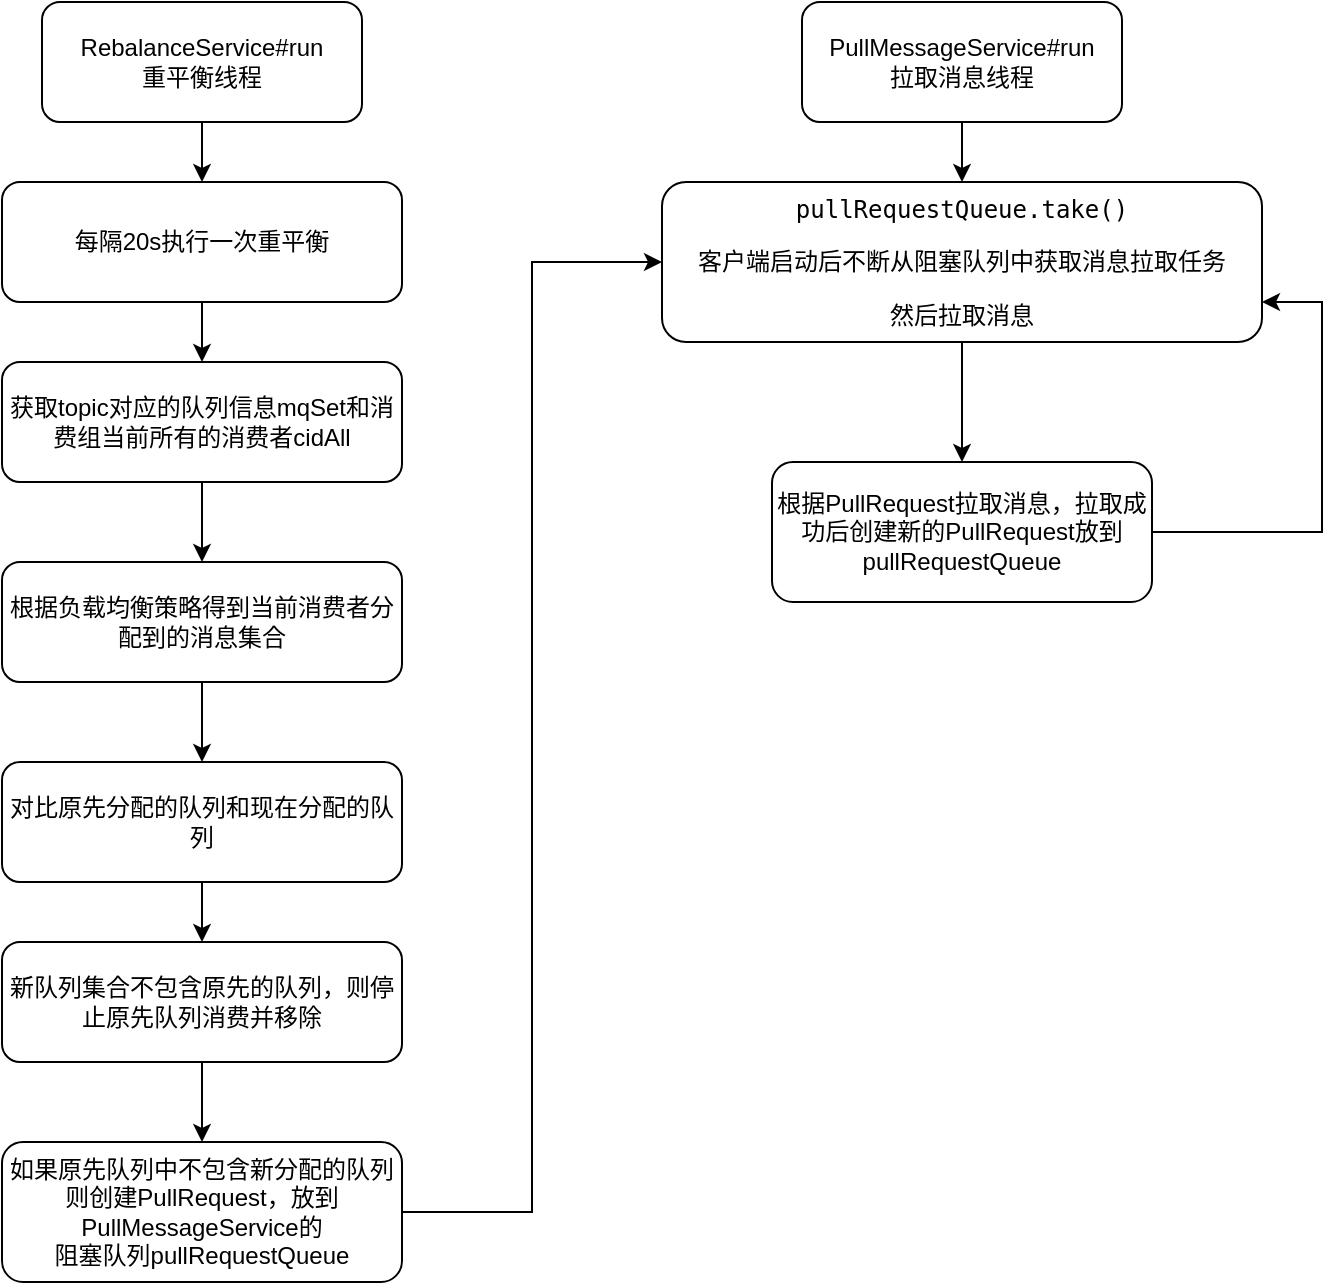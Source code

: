 <mxfile version="14.6.13" type="github">
  <diagram id="ggHOKOFDzpn5by2C9Cfr" name="Page-1">
    <mxGraphModel dx="946" dy="536" grid="1" gridSize="10" guides="1" tooltips="1" connect="1" arrows="1" fold="1" page="1" pageScale="1" pageWidth="827" pageHeight="1169" math="0" shadow="0">
      <root>
        <mxCell id="0" />
        <mxCell id="1" parent="0" />
        <mxCell id="HPDDb3DJ2kam_rR2778l-2" value="" style="edgeStyle=orthogonalEdgeStyle;rounded=0;orthogonalLoop=1;jettySize=auto;html=1;" edge="1" parent="1" source="WXPuARuU6ua65XFEVFct-1" target="WXPuARuU6ua65XFEVFct-2">
          <mxGeometry relative="1" as="geometry" />
        </mxCell>
        <mxCell id="WXPuARuU6ua65XFEVFct-1" value="RebalanceService#run&lt;br&gt;重平衡线程" style="rounded=1;whiteSpace=wrap;html=1;" parent="1" vertex="1">
          <mxGeometry x="140" y="210" width="160" height="60" as="geometry" />
        </mxCell>
        <mxCell id="HPDDb3DJ2kam_rR2778l-3" value="" style="edgeStyle=orthogonalEdgeStyle;rounded=0;orthogonalLoop=1;jettySize=auto;html=1;" edge="1" parent="1" source="WXPuARuU6ua65XFEVFct-2" target="WXPuARuU6ua65XFEVFct-3">
          <mxGeometry relative="1" as="geometry" />
        </mxCell>
        <mxCell id="WXPuARuU6ua65XFEVFct-2" value="每隔20s执行一次重平衡" style="rounded=1;whiteSpace=wrap;html=1;" parent="1" vertex="1">
          <mxGeometry x="120" y="300" width="200" height="60" as="geometry" />
        </mxCell>
        <mxCell id="HPDDb3DJ2kam_rR2778l-4" value="" style="edgeStyle=orthogonalEdgeStyle;rounded=0;orthogonalLoop=1;jettySize=auto;html=1;" edge="1" parent="1" source="WXPuARuU6ua65XFEVFct-3" target="WXPuARuU6ua65XFEVFct-4">
          <mxGeometry relative="1" as="geometry" />
        </mxCell>
        <mxCell id="WXPuARuU6ua65XFEVFct-3" value="获取topic对应的队列信息mqSet和消费组当前所有的消费者cidAll" style="rounded=1;whiteSpace=wrap;html=1;" parent="1" vertex="1">
          <mxGeometry x="120" y="390" width="200" height="60" as="geometry" />
        </mxCell>
        <mxCell id="HPDDb3DJ2kam_rR2778l-5" value="" style="edgeStyle=orthogonalEdgeStyle;rounded=0;orthogonalLoop=1;jettySize=auto;html=1;" edge="1" parent="1" source="WXPuARuU6ua65XFEVFct-4" target="JfR4FzNuTfF0PEwEgTeS-1">
          <mxGeometry relative="1" as="geometry" />
        </mxCell>
        <mxCell id="WXPuARuU6ua65XFEVFct-4" value="根据负载均衡策略得到当前消费者分配到的消息集合" style="rounded=1;whiteSpace=wrap;html=1;" parent="1" vertex="1">
          <mxGeometry x="120" y="490" width="200" height="60" as="geometry" />
        </mxCell>
        <mxCell id="HPDDb3DJ2kam_rR2778l-6" value="" style="edgeStyle=orthogonalEdgeStyle;rounded=0;orthogonalLoop=1;jettySize=auto;html=1;" edge="1" parent="1" source="JfR4FzNuTfF0PEwEgTeS-1" target="HPDDb3DJ2kam_rR2778l-1">
          <mxGeometry relative="1" as="geometry" />
        </mxCell>
        <mxCell id="JfR4FzNuTfF0PEwEgTeS-1" value="对比原先分配的队列和现在分配的队列" style="rounded=1;whiteSpace=wrap;html=1;" parent="1" vertex="1">
          <mxGeometry x="120" y="590" width="200" height="60" as="geometry" />
        </mxCell>
        <mxCell id="JfR4FzNuTfF0PEwEgTeS-7" style="edgeStyle=orthogonalEdgeStyle;rounded=0;orthogonalLoop=1;jettySize=auto;html=1;entryX=0.5;entryY=0;entryDx=0;entryDy=0;" parent="1" source="JfR4FzNuTfF0PEwEgTeS-2" target="JfR4FzNuTfF0PEwEgTeS-3" edge="1">
          <mxGeometry relative="1" as="geometry" />
        </mxCell>
        <mxCell id="JfR4FzNuTfF0PEwEgTeS-2" value="PullMessageService#run&lt;br&gt;拉取消息线程" style="rounded=1;whiteSpace=wrap;html=1;" parent="1" vertex="1">
          <mxGeometry x="520" y="210" width="160" height="60" as="geometry" />
        </mxCell>
        <mxCell id="JfR4FzNuTfF0PEwEgTeS-8" value="" style="edgeStyle=orthogonalEdgeStyle;rounded=0;orthogonalLoop=1;jettySize=auto;html=1;" parent="1" source="JfR4FzNuTfF0PEwEgTeS-3" target="JfR4FzNuTfF0PEwEgTeS-6" edge="1">
          <mxGeometry relative="1" as="geometry" />
        </mxCell>
        <mxCell id="JfR4FzNuTfF0PEwEgTeS-3" value="&lt;pre&gt;pullRequestQueue.take()&lt;/pre&gt;&lt;pre&gt;&lt;pre&gt;客户端启动后不断从阻塞队列中获取消息拉取任务&lt;/pre&gt;&lt;pre&gt;然后拉取消息&lt;/pre&gt;&lt;/pre&gt;" style="rounded=1;whiteSpace=wrap;html=1;" parent="1" vertex="1">
          <mxGeometry x="450" y="300" width="300" height="80" as="geometry" />
        </mxCell>
        <mxCell id="JfR4FzNuTfF0PEwEgTeS-5" style="edgeStyle=orthogonalEdgeStyle;rounded=0;orthogonalLoop=1;jettySize=auto;html=1;exitX=1;exitY=0.5;exitDx=0;exitDy=0;entryX=0;entryY=0.5;entryDx=0;entryDy=0;" parent="1" source="JfR4FzNuTfF0PEwEgTeS-4" target="JfR4FzNuTfF0PEwEgTeS-3" edge="1">
          <mxGeometry relative="1" as="geometry" />
        </mxCell>
        <mxCell id="JfR4FzNuTfF0PEwEgTeS-4" value="如果原先队列中不包含新分配的队列&lt;br&gt;则创建PullRequest，放到PullMessageService的&lt;br&gt;阻塞队列&lt;span&gt;pullRequestQueue&lt;/span&gt;" style="rounded=1;whiteSpace=wrap;html=1;" parent="1" vertex="1">
          <mxGeometry x="120" y="780" width="200" height="70" as="geometry" />
        </mxCell>
        <mxCell id="JfR4FzNuTfF0PEwEgTeS-10" style="edgeStyle=orthogonalEdgeStyle;rounded=0;orthogonalLoop=1;jettySize=auto;html=1;exitX=1;exitY=0.5;exitDx=0;exitDy=0;entryX=1;entryY=0.75;entryDx=0;entryDy=0;" parent="1" source="JfR4FzNuTfF0PEwEgTeS-6" target="JfR4FzNuTfF0PEwEgTeS-3" edge="1">
          <mxGeometry relative="1" as="geometry">
            <Array as="points">
              <mxPoint x="780" y="475" />
              <mxPoint x="780" y="360" />
            </Array>
          </mxGeometry>
        </mxCell>
        <mxCell id="JfR4FzNuTfF0PEwEgTeS-6" value="根据PullRequest拉取消息，拉取成功后创建新的PullRequest放到&lt;span&gt;pullRequestQueue&lt;/span&gt;" style="rounded=1;whiteSpace=wrap;html=1;" parent="1" vertex="1">
          <mxGeometry x="505" y="440" width="190" height="70" as="geometry" />
        </mxCell>
        <mxCell id="HPDDb3DJ2kam_rR2778l-7" value="" style="edgeStyle=orthogonalEdgeStyle;rounded=0;orthogonalLoop=1;jettySize=auto;html=1;" edge="1" parent="1" source="HPDDb3DJ2kam_rR2778l-1" target="JfR4FzNuTfF0PEwEgTeS-4">
          <mxGeometry relative="1" as="geometry" />
        </mxCell>
        <mxCell id="HPDDb3DJ2kam_rR2778l-1" value="新队列集合不包含原先的队列，则停止原先队列消费并移除" style="rounded=1;whiteSpace=wrap;html=1;" vertex="1" parent="1">
          <mxGeometry x="120" y="680" width="200" height="60" as="geometry" />
        </mxCell>
      </root>
    </mxGraphModel>
  </diagram>
</mxfile>
